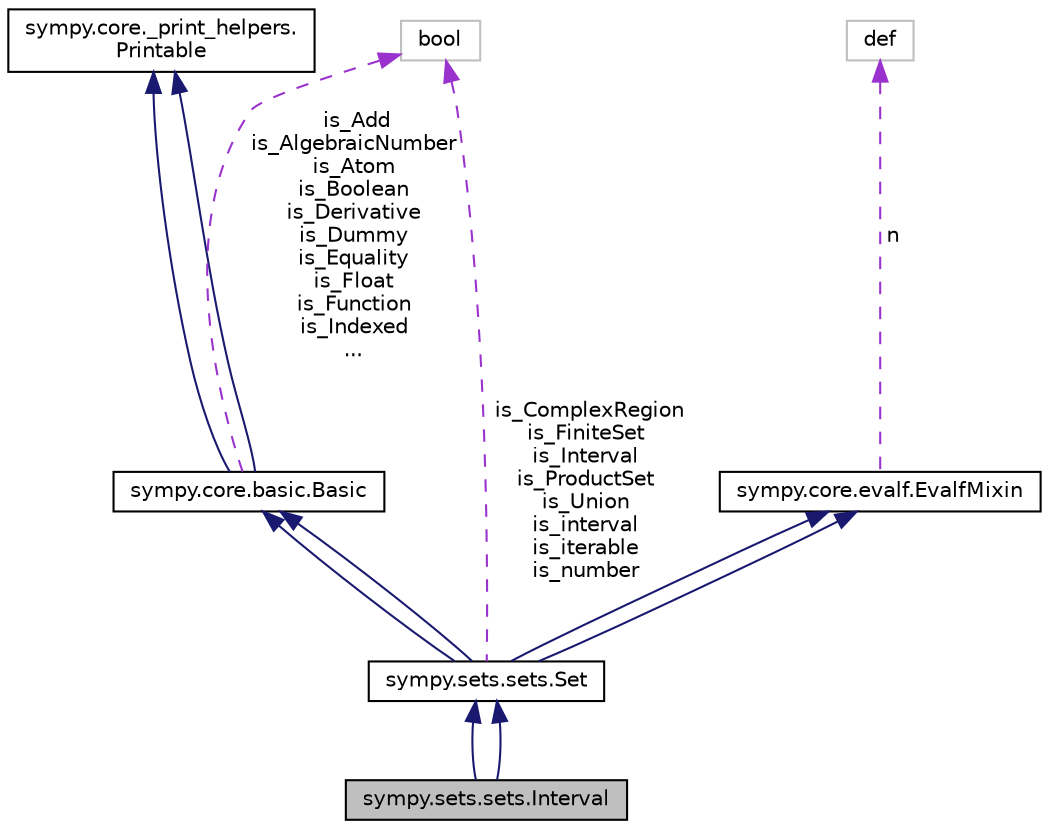 digraph "sympy.sets.sets.Interval"
{
 // LATEX_PDF_SIZE
  edge [fontname="Helvetica",fontsize="10",labelfontname="Helvetica",labelfontsize="10"];
  node [fontname="Helvetica",fontsize="10",shape=record];
  Node1 [label="sympy.sets.sets.Interval",height=0.2,width=0.4,color="black", fillcolor="grey75", style="filled", fontcolor="black",tooltip=" "];
  Node2 -> Node1 [dir="back",color="midnightblue",fontsize="10",style="solid",fontname="Helvetica"];
  Node2 [label="sympy.sets.sets.Set",height=0.2,width=0.4,color="black", fillcolor="white", style="filled",URL="$classsympy_1_1sets_1_1sets_1_1Set.html",tooltip=" "];
  Node3 -> Node2 [dir="back",color="midnightblue",fontsize="10",style="solid",fontname="Helvetica"];
  Node3 [label="sympy.core.basic.Basic",height=0.2,width=0.4,color="black", fillcolor="white", style="filled",URL="$classsympy_1_1core_1_1basic_1_1Basic.html",tooltip=" "];
  Node4 -> Node3 [dir="back",color="midnightblue",fontsize="10",style="solid",fontname="Helvetica"];
  Node4 [label="sympy.core._print_helpers.\lPrintable",height=0.2,width=0.4,color="black", fillcolor="white", style="filled",URL="$classsympy_1_1core_1_1__print__helpers_1_1Printable.html",tooltip=" "];
  Node4 -> Node3 [dir="back",color="midnightblue",fontsize="10",style="solid",fontname="Helvetica"];
  Node5 -> Node3 [dir="back",color="darkorchid3",fontsize="10",style="dashed",label=" is_Add\nis_AlgebraicNumber\nis_Atom\nis_Boolean\nis_Derivative\nis_Dummy\nis_Equality\nis_Float\nis_Function\nis_Indexed\n..." ,fontname="Helvetica"];
  Node5 [label="bool",height=0.2,width=0.4,color="grey75", fillcolor="white", style="filled",tooltip=" "];
  Node6 -> Node2 [dir="back",color="midnightblue",fontsize="10",style="solid",fontname="Helvetica"];
  Node6 [label="sympy.core.evalf.EvalfMixin",height=0.2,width=0.4,color="black", fillcolor="white", style="filled",URL="$classsympy_1_1core_1_1evalf_1_1EvalfMixin.html",tooltip=" "];
  Node7 -> Node6 [dir="back",color="darkorchid3",fontsize="10",style="dashed",label=" n" ,fontname="Helvetica"];
  Node7 [label="def",height=0.2,width=0.4,color="grey75", fillcolor="white", style="filled",tooltip=" "];
  Node3 -> Node2 [dir="back",color="midnightblue",fontsize="10",style="solid",fontname="Helvetica"];
  Node6 -> Node2 [dir="back",color="midnightblue",fontsize="10",style="solid",fontname="Helvetica"];
  Node5 -> Node2 [dir="back",color="darkorchid3",fontsize="10",style="dashed",label=" is_ComplexRegion\nis_FiniteSet\nis_Interval\nis_ProductSet\nis_Union\nis_interval\nis_iterable\nis_number" ,fontname="Helvetica"];
  Node2 -> Node1 [dir="back",color="midnightblue",fontsize="10",style="solid",fontname="Helvetica"];
}
